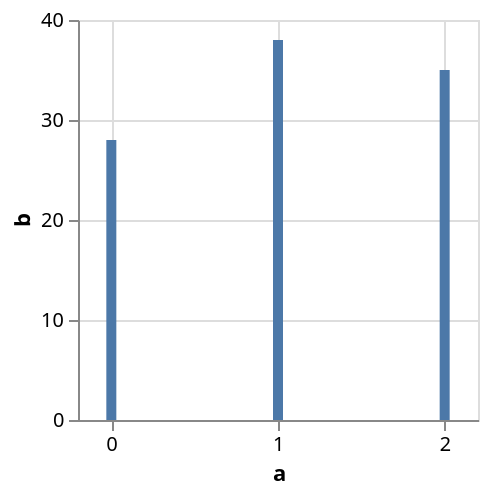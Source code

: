 {
  "$schema": "https://vega.github.io/schema/vega-lite/v6.json",
  "description": "A simple bar chart with integer axis.",
  "data": {
    "values": [
      {"a": 0, "b": 28},
      {"a": 1, "b": 38},
      {"a": 2, "b": 35}
    ]
  },
  "mark": "bar",
  "encoding": {
    "x": {
      "field": "a",
      "type": "quantitative",
      "axis": {"format": "d"}
    },
    "y": {"field": "b", "type": "quantitative"}
  }
}
